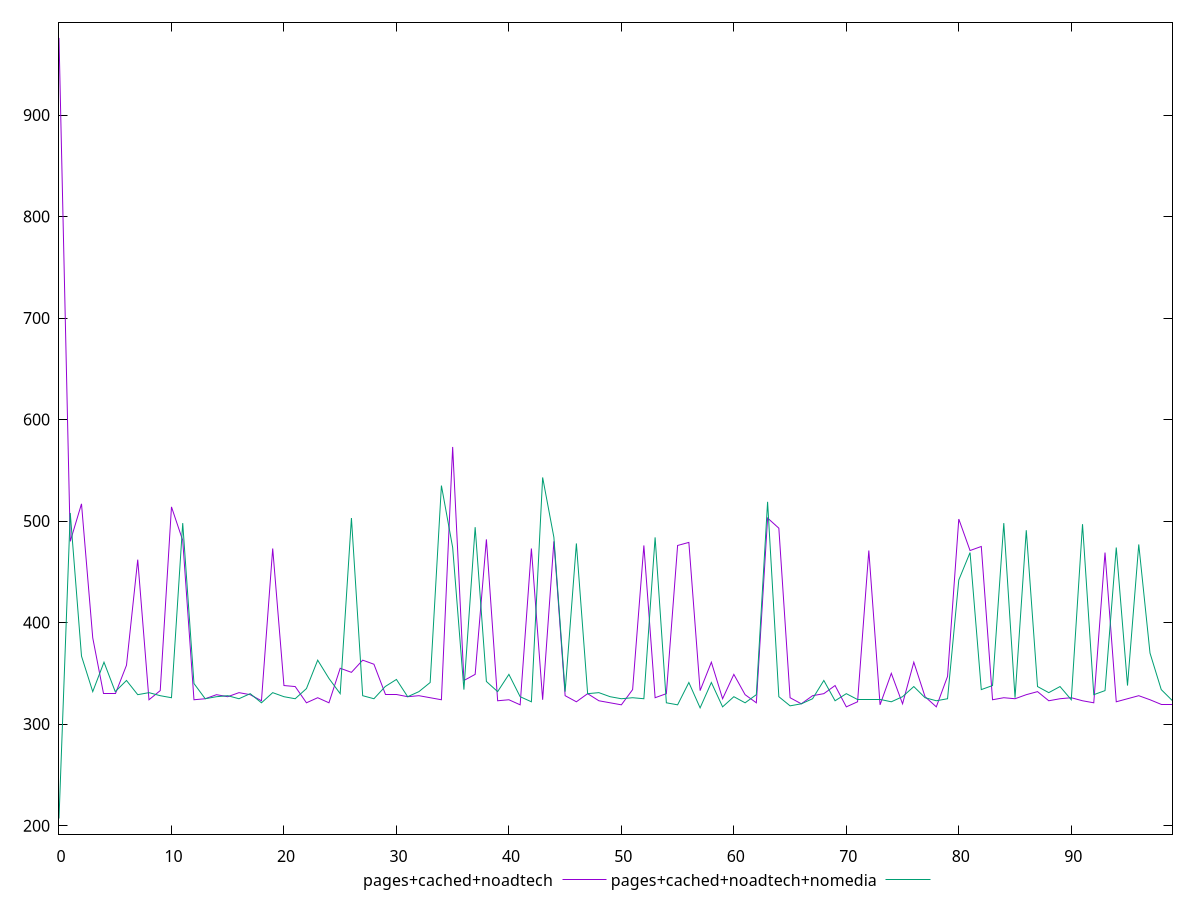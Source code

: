 reset

$pagesCachedNoadtech <<EOF
0 976
1 480
2 517
3 385
4 330
5 330
6 358
7 462
8 324
9 333
10 514
11 481
12 324
13 325
14 329
15 327
16 331
17 329
18 323
19 473
20 338
21 337
22 321
23 326
24 321
25 355
26 351
27 363
28 359
29 329
30 329
31 327
32 328
33 326
34 324
35 573
36 343
37 349
38 482
39 323
40 324
41 319
42 473
43 324
44 480
45 328
46 322
47 330
48 323
49 321
50 319
51 334
52 476
53 326
54 330
55 476
56 479
57 333
58 361
59 325
60 349
61 329
62 321
63 503
64 493
65 326
66 320
67 328
68 330
69 338
70 317
71 322
72 471
73 319
74 350
75 320
76 361
77 327
78 317
79 347
80 502
81 471
82 475
83 324
84 326
85 325
86 329
87 332
88 323
89 325
90 326
91 323
92 321
93 469
94 322
95 325
96 328
97 324
98 319
99 319
EOF

$pagesCachedNoadtechNomedia <<EOF
0 207
1 508
2 367
3 332
4 361
5 332
6 343
7 329
8 331
9 328
10 326
11 498
12 340
13 325
14 327
15 328
16 325
17 330
18 321
19 331
20 327
21 325
22 335
23 363
24 345
25 330
26 503
27 328
28 325
29 337
30 344
31 327
32 332
33 341
34 535
35 474
36 334
37 494
38 342
39 332
40 349
41 327
42 322
43 543
44 484
45 332
46 478
47 330
48 331
49 327
50 325
51 326
52 325
53 484
54 321
55 319
56 341
57 316
58 341
59 317
60 327
61 321
62 329
63 519
64 327
65 318
66 320
67 325
68 343
69 323
70 330
71 324
72 324
73 324
74 322
75 327
76 337
77 326
78 323
79 325
80 442
81 469
82 334
83 338
84 498
85 326
86 491
87 337
88 331
89 337
90 324
91 497
92 329
93 333
94 474
95 338
96 477
97 370
98 334
99 323
EOF

set key outside below
set xrange [0:99]
set yrange [191.62:991.38]
set trange [191.62:991.38]
set terminal svg size 640, 520 enhanced background rgb 'white'
set output "report_00019_2021-02-10T18-14-37.922Z//render-blocking-resources/comparison/line/2_vs_3.svg"

plot $pagesCachedNoadtech title "pages+cached+noadtech" with line, \
     $pagesCachedNoadtechNomedia title "pages+cached+noadtech+nomedia" with line

reset
